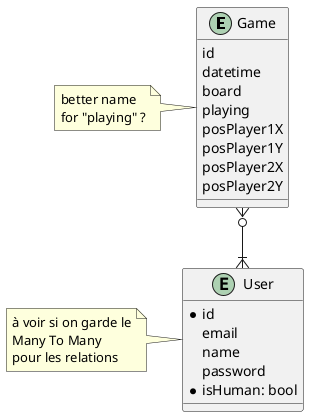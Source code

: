@startuml database


entity Game{
    id
    datetime
    board 
    playing
    posPlayer1X
    posPlayer1Y
    posPlayer2X
    posPlayer2Y
}
note left
better name 
for "playing" ?
endnote

entity User{
    *id 
    email
    name 
    password
    *isHuman: bool
}


Game }o--|{ User
note left
à voir si on garde le
Many To Many
pour les relations
end note

@enduml